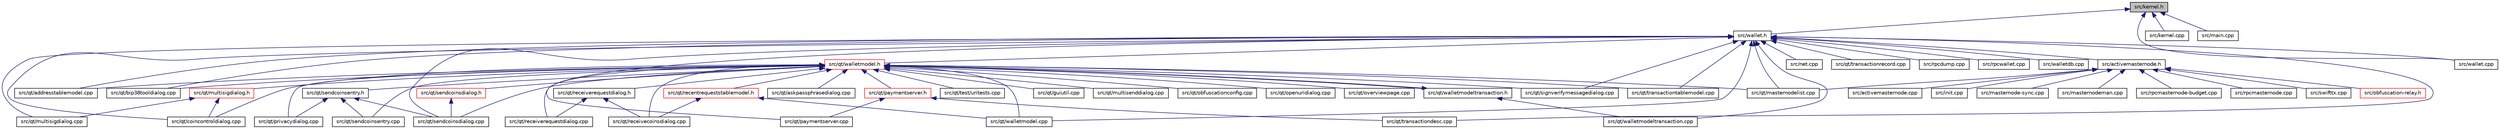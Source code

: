 digraph "src/kernel.h"
{
  edge [fontname="Helvetica",fontsize="10",labelfontname="Helvetica",labelfontsize="10"];
  node [fontname="Helvetica",fontsize="10",shape=record];
  Node115 [label="src/kernel.h",height=0.2,width=0.4,color="black", fillcolor="grey75", style="filled", fontcolor="black"];
  Node115 -> Node116 [dir="back",color="midnightblue",fontsize="10",style="solid",fontname="Helvetica"];
  Node116 [label="src/wallet.h",height=0.2,width=0.4,color="black", fillcolor="white", style="filled",URL="$wallet_8h.html"];
  Node116 -> Node117 [dir="back",color="midnightblue",fontsize="10",style="solid",fontname="Helvetica"];
  Node117 [label="src/activemasternode.h",height=0.2,width=0.4,color="black", fillcolor="white", style="filled",URL="$activemasternode_8h.html"];
  Node117 -> Node118 [dir="back",color="midnightblue",fontsize="10",style="solid",fontname="Helvetica"];
  Node118 [label="src/obfuscation-relay.h",height=0.2,width=0.4,color="red", fillcolor="white", style="filled",URL="$obfuscation-relay_8h.html"];
  Node117 -> Node122 [dir="back",color="midnightblue",fontsize="10",style="solid",fontname="Helvetica"];
  Node122 [label="src/activemasternode.cpp",height=0.2,width=0.4,color="black", fillcolor="white", style="filled",URL="$activemasternode_8cpp.html"];
  Node117 -> Node123 [dir="back",color="midnightblue",fontsize="10",style="solid",fontname="Helvetica"];
  Node123 [label="src/init.cpp",height=0.2,width=0.4,color="black", fillcolor="white", style="filled",URL="$init_8cpp.html"];
  Node117 -> Node171 [dir="back",color="midnightblue",fontsize="10",style="solid",fontname="Helvetica"];
  Node171 [label="src/masternode-sync.cpp",height=0.2,width=0.4,color="black", fillcolor="white", style="filled",URL="$masternode-sync_8cpp.html"];
  Node117 -> Node172 [dir="back",color="midnightblue",fontsize="10",style="solid",fontname="Helvetica"];
  Node172 [label="src/masternodeman.cpp",height=0.2,width=0.4,color="black", fillcolor="white", style="filled",URL="$masternodeman_8cpp.html"];
  Node117 -> Node141 [dir="back",color="midnightblue",fontsize="10",style="solid",fontname="Helvetica"];
  Node141 [label="src/qt/masternodelist.cpp",height=0.2,width=0.4,color="black", fillcolor="white", style="filled",URL="$masternodelist_8cpp.html"];
  Node117 -> Node181 [dir="back",color="midnightblue",fontsize="10",style="solid",fontname="Helvetica"];
  Node181 [label="src/rpcmasternode-budget.cpp",height=0.2,width=0.4,color="black", fillcolor="white", style="filled",URL="$rpcmasternode-budget_8cpp.html"];
  Node117 -> Node182 [dir="back",color="midnightblue",fontsize="10",style="solid",fontname="Helvetica"];
  Node182 [label="src/rpcmasternode.cpp",height=0.2,width=0.4,color="black", fillcolor="white", style="filled",URL="$rpcmasternode_8cpp.html"];
  Node117 -> Node168 [dir="back",color="midnightblue",fontsize="10",style="solid",fontname="Helvetica"];
  Node168 [label="src/swifttx.cpp",height=0.2,width=0.4,color="black", fillcolor="white", style="filled",URL="$swifttx_8cpp.html"];
  Node116 -> Node178 [dir="back",color="midnightblue",fontsize="10",style="solid",fontname="Helvetica"];
  Node178 [label="src/net.cpp",height=0.2,width=0.4,color="black", fillcolor="white", style="filled",URL="$net_8cpp.html"];
  Node116 -> Node130 [dir="back",color="midnightblue",fontsize="10",style="solid",fontname="Helvetica"];
  Node130 [label="src/qt/walletmodel.h",height=0.2,width=0.4,color="red", fillcolor="white", style="filled",URL="$walletmodel_8h.html"];
  Node130 -> Node131 [dir="back",color="midnightblue",fontsize="10",style="solid",fontname="Helvetica"];
  Node131 [label="src/qt/addresstablemodel.cpp",height=0.2,width=0.4,color="black", fillcolor="white", style="filled",URL="$addresstablemodel_8cpp.html"];
  Node130 -> Node132 [dir="back",color="midnightblue",fontsize="10",style="solid",fontname="Helvetica"];
  Node132 [label="src/qt/walletmodeltransaction.h",height=0.2,width=0.4,color="black", fillcolor="white", style="filled",URL="$walletmodeltransaction_8h.html"];
  Node132 -> Node130 [dir="back",color="midnightblue",fontsize="10",style="solid",fontname="Helvetica"];
  Node132 -> Node133 [dir="back",color="midnightblue",fontsize="10",style="solid",fontname="Helvetica"];
  Node133 [label="src/qt/walletmodeltransaction.cpp",height=0.2,width=0.4,color="black", fillcolor="white", style="filled",URL="$walletmodeltransaction_8cpp.html"];
  Node130 -> Node134 [dir="back",color="midnightblue",fontsize="10",style="solid",fontname="Helvetica"];
  Node134 [label="src/qt/askpassphrasedialog.cpp",height=0.2,width=0.4,color="black", fillcolor="white", style="filled",URL="$askpassphrasedialog_8cpp.html"];
  Node130 -> Node135 [dir="back",color="midnightblue",fontsize="10",style="solid",fontname="Helvetica"];
  Node135 [label="src/qt/bip38tooldialog.cpp",height=0.2,width=0.4,color="black", fillcolor="white", style="filled",URL="$bip38tooldialog_8cpp.html"];
  Node130 -> Node136 [dir="back",color="midnightblue",fontsize="10",style="solid",fontname="Helvetica"];
  Node136 [label="src/qt/coincontroldialog.cpp",height=0.2,width=0.4,color="black", fillcolor="white", style="filled",URL="$coincontroldialog_8cpp.html"];
  Node130 -> Node137 [dir="back",color="midnightblue",fontsize="10",style="solid",fontname="Helvetica"];
  Node137 [label="src/qt/multisigdialog.h",height=0.2,width=0.4,color="red", fillcolor="white", style="filled",URL="$multisigdialog_8h.html"];
  Node137 -> Node136 [dir="back",color="midnightblue",fontsize="10",style="solid",fontname="Helvetica"];
  Node137 -> Node138 [dir="back",color="midnightblue",fontsize="10",style="solid",fontname="Helvetica"];
  Node138 [label="src/qt/multisigdialog.cpp",height=0.2,width=0.4,color="black", fillcolor="white", style="filled",URL="$multisigdialog_8cpp.html"];
  Node130 -> Node140 [dir="back",color="midnightblue",fontsize="10",style="solid",fontname="Helvetica"];
  Node140 [label="src/qt/guiutil.cpp",height=0.2,width=0.4,color="black", fillcolor="white", style="filled",URL="$guiutil_8cpp.html"];
  Node130 -> Node141 [dir="back",color="midnightblue",fontsize="10",style="solid",fontname="Helvetica"];
  Node130 -> Node142 [dir="back",color="midnightblue",fontsize="10",style="solid",fontname="Helvetica"];
  Node142 [label="src/qt/multisenddialog.cpp",height=0.2,width=0.4,color="black", fillcolor="white", style="filled",URL="$multisenddialog_8cpp.html"];
  Node130 -> Node143 [dir="back",color="midnightblue",fontsize="10",style="solid",fontname="Helvetica"];
  Node143 [label="src/qt/obfuscationconfig.cpp",height=0.2,width=0.4,color="black", fillcolor="white", style="filled",URL="$obfuscationconfig_8cpp.html"];
  Node130 -> Node144 [dir="back",color="midnightblue",fontsize="10",style="solid",fontname="Helvetica"];
  Node144 [label="src/qt/openuridialog.cpp",height=0.2,width=0.4,color="black", fillcolor="white", style="filled",URL="$openuridialog_8cpp.html"];
  Node130 -> Node145 [dir="back",color="midnightblue",fontsize="10",style="solid",fontname="Helvetica"];
  Node145 [label="src/qt/overviewpage.cpp",height=0.2,width=0.4,color="black", fillcolor="white", style="filled",URL="$overviewpage_8cpp.html"];
  Node130 -> Node146 [dir="back",color="midnightblue",fontsize="10",style="solid",fontname="Helvetica"];
  Node146 [label="src/qt/paymentserver.h",height=0.2,width=0.4,color="red", fillcolor="white", style="filled",URL="$paymentserver_8h.html"];
  Node146 -> Node147 [dir="back",color="midnightblue",fontsize="10",style="solid",fontname="Helvetica"];
  Node147 [label="src/qt/paymentserver.cpp",height=0.2,width=0.4,color="black", fillcolor="white", style="filled",URL="$paymentserver_8cpp.html"];
  Node146 -> Node150 [dir="back",color="midnightblue",fontsize="10",style="solid",fontname="Helvetica"];
  Node150 [label="src/qt/transactiondesc.cpp",height=0.2,width=0.4,color="black", fillcolor="white", style="filled",URL="$transactiondesc_8cpp.html"];
  Node130 -> Node151 [dir="back",color="midnightblue",fontsize="10",style="solid",fontname="Helvetica"];
  Node151 [label="src/qt/sendcoinsentry.h",height=0.2,width=0.4,color="black", fillcolor="white", style="filled",URL="$sendcoinsentry_8h.html"];
  Node151 -> Node152 [dir="back",color="midnightblue",fontsize="10",style="solid",fontname="Helvetica"];
  Node152 [label="src/qt/privacydialog.cpp",height=0.2,width=0.4,color="black", fillcolor="white", style="filled",URL="$privacydialog_8cpp.html"];
  Node151 -> Node153 [dir="back",color="midnightblue",fontsize="10",style="solid",fontname="Helvetica"];
  Node153 [label="src/qt/sendcoinsdialog.cpp",height=0.2,width=0.4,color="black", fillcolor="white", style="filled",URL="$sendcoinsdialog_8cpp.html"];
  Node151 -> Node154 [dir="back",color="midnightblue",fontsize="10",style="solid",fontname="Helvetica"];
  Node154 [label="src/qt/sendcoinsentry.cpp",height=0.2,width=0.4,color="black", fillcolor="white", style="filled",URL="$sendcoinsentry_8cpp.html"];
  Node130 -> Node152 [dir="back",color="midnightblue",fontsize="10",style="solid",fontname="Helvetica"];
  Node130 -> Node155 [dir="back",color="midnightblue",fontsize="10",style="solid",fontname="Helvetica"];
  Node155 [label="src/qt/receiverequestdialog.h",height=0.2,width=0.4,color="black", fillcolor="white", style="filled",URL="$receiverequestdialog_8h.html"];
  Node155 -> Node156 [dir="back",color="midnightblue",fontsize="10",style="solid",fontname="Helvetica"];
  Node156 [label="src/qt/receivecoinsdialog.cpp",height=0.2,width=0.4,color="black", fillcolor="white", style="filled",URL="$receivecoinsdialog_8cpp.html"];
  Node155 -> Node157 [dir="back",color="midnightblue",fontsize="10",style="solid",fontname="Helvetica"];
  Node157 [label="src/qt/receiverequestdialog.cpp",height=0.2,width=0.4,color="black", fillcolor="white", style="filled",URL="$receiverequestdialog_8cpp.html"];
  Node130 -> Node158 [dir="back",color="midnightblue",fontsize="10",style="solid",fontname="Helvetica"];
  Node158 [label="src/qt/recentrequeststablemodel.h",height=0.2,width=0.4,color="red", fillcolor="white", style="filled",URL="$recentrequeststablemodel_8h.html"];
  Node158 -> Node156 [dir="back",color="midnightblue",fontsize="10",style="solid",fontname="Helvetica"];
  Node158 -> Node160 [dir="back",color="midnightblue",fontsize="10",style="solid",fontname="Helvetica"];
  Node160 [label="src/qt/walletmodel.cpp",height=0.2,width=0.4,color="black", fillcolor="white", style="filled",URL="$walletmodel_8cpp.html"];
  Node130 -> Node156 [dir="back",color="midnightblue",fontsize="10",style="solid",fontname="Helvetica"];
  Node130 -> Node157 [dir="back",color="midnightblue",fontsize="10",style="solid",fontname="Helvetica"];
  Node130 -> Node161 [dir="back",color="midnightblue",fontsize="10",style="solid",fontname="Helvetica"];
  Node161 [label="src/qt/sendcoinsdialog.h",height=0.2,width=0.4,color="red", fillcolor="white", style="filled",URL="$sendcoinsdialog_8h.html"];
  Node161 -> Node153 [dir="back",color="midnightblue",fontsize="10",style="solid",fontname="Helvetica"];
  Node130 -> Node153 [dir="back",color="midnightblue",fontsize="10",style="solid",fontname="Helvetica"];
  Node130 -> Node154 [dir="back",color="midnightblue",fontsize="10",style="solid",fontname="Helvetica"];
  Node130 -> Node162 [dir="back",color="midnightblue",fontsize="10",style="solid",fontname="Helvetica"];
  Node162 [label="src/qt/signverifymessagedialog.cpp",height=0.2,width=0.4,color="black", fillcolor="white", style="filled",URL="$signverifymessagedialog_8cpp.html"];
  Node130 -> Node163 [dir="back",color="midnightblue",fontsize="10",style="solid",fontname="Helvetica"];
  Node163 [label="src/qt/test/uritests.cpp",height=0.2,width=0.4,color="black", fillcolor="white", style="filled",URL="$uritests_8cpp.html"];
  Node130 -> Node164 [dir="back",color="midnightblue",fontsize="10",style="solid",fontname="Helvetica"];
  Node164 [label="src/qt/transactiontablemodel.cpp",height=0.2,width=0.4,color="black", fillcolor="white", style="filled",URL="$transactiontablemodel_8cpp.html"];
  Node130 -> Node160 [dir="back",color="midnightblue",fontsize="10",style="solid",fontname="Helvetica"];
  Node116 -> Node131 [dir="back",color="midnightblue",fontsize="10",style="solid",fontname="Helvetica"];
  Node116 -> Node135 [dir="back",color="midnightblue",fontsize="10",style="solid",fontname="Helvetica"];
  Node116 -> Node136 [dir="back",color="midnightblue",fontsize="10",style="solid",fontname="Helvetica"];
  Node116 -> Node141 [dir="back",color="midnightblue",fontsize="10",style="solid",fontname="Helvetica"];
  Node116 -> Node138 [dir="back",color="midnightblue",fontsize="10",style="solid",fontname="Helvetica"];
  Node116 -> Node147 [dir="back",color="midnightblue",fontsize="10",style="solid",fontname="Helvetica"];
  Node116 -> Node153 [dir="back",color="midnightblue",fontsize="10",style="solid",fontname="Helvetica"];
  Node116 -> Node162 [dir="back",color="midnightblue",fontsize="10",style="solid",fontname="Helvetica"];
  Node116 -> Node150 [dir="back",color="midnightblue",fontsize="10",style="solid",fontname="Helvetica"];
  Node116 -> Node167 [dir="back",color="midnightblue",fontsize="10",style="solid",fontname="Helvetica"];
  Node167 [label="src/qt/transactionrecord.cpp",height=0.2,width=0.4,color="black", fillcolor="white", style="filled",URL="$transactionrecord_8cpp.html"];
  Node116 -> Node164 [dir="back",color="midnightblue",fontsize="10",style="solid",fontname="Helvetica"];
  Node116 -> Node160 [dir="back",color="midnightblue",fontsize="10",style="solid",fontname="Helvetica"];
  Node116 -> Node133 [dir="back",color="midnightblue",fontsize="10",style="solid",fontname="Helvetica"];
  Node116 -> Node183 [dir="back",color="midnightblue",fontsize="10",style="solid",fontname="Helvetica"];
  Node183 [label="src/rpcdump.cpp",height=0.2,width=0.4,color="black", fillcolor="white", style="filled",URL="$rpcdump_8cpp.html"];
  Node116 -> Node175 [dir="back",color="midnightblue",fontsize="10",style="solid",fontname="Helvetica"];
  Node175 [label="src/rpcwallet.cpp",height=0.2,width=0.4,color="black", fillcolor="white", style="filled",URL="$rpcwallet_8cpp.html"];
  Node116 -> Node169 [dir="back",color="midnightblue",fontsize="10",style="solid",fontname="Helvetica"];
  Node169 [label="src/wallet.cpp",height=0.2,width=0.4,color="black", fillcolor="white", style="filled",URL="$wallet_8cpp.html"];
  Node116 -> Node184 [dir="back",color="midnightblue",fontsize="10",style="solid",fontname="Helvetica"];
  Node184 [label="src/walletdb.cpp",height=0.2,width=0.4,color="black", fillcolor="white", style="filled",URL="$walletdb_8cpp.html"];
  Node115 -> Node185 [dir="back",color="midnightblue",fontsize="10",style="solid",fontname="Helvetica"];
  Node185 [label="src/kernel.cpp",height=0.2,width=0.4,color="black", fillcolor="white", style="filled",URL="$kernel_8cpp.html"];
  Node115 -> Node125 [dir="back",color="midnightblue",fontsize="10",style="solid",fontname="Helvetica"];
  Node125 [label="src/main.cpp",height=0.2,width=0.4,color="black", fillcolor="white", style="filled",URL="$main_8cpp.html"];
  Node115 -> Node169 [dir="back",color="midnightblue",fontsize="10",style="solid",fontname="Helvetica"];
}
